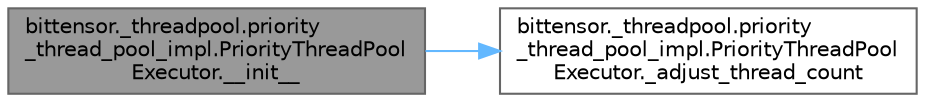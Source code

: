 digraph "bittensor._threadpool.priority_thread_pool_impl.PriorityThreadPoolExecutor.__init__"
{
 // LATEX_PDF_SIZE
  bgcolor="transparent";
  edge [fontname=Helvetica,fontsize=10,labelfontname=Helvetica,labelfontsize=10];
  node [fontname=Helvetica,fontsize=10,shape=box,height=0.2,width=0.4];
  rankdir="LR";
  Node1 [label="bittensor._threadpool.priority\l_thread_pool_impl.PriorityThreadPool\lExecutor.__init__",height=0.2,width=0.4,color="gray40", fillcolor="grey60", style="filled", fontcolor="black",tooltip=" "];
  Node1 -> Node2 [color="steelblue1",style="solid"];
  Node2 [label="bittensor._threadpool.priority\l_thread_pool_impl.PriorityThreadPool\lExecutor._adjust_thread_count",height=0.2,width=0.4,color="grey40", fillcolor="white", style="filled",URL="$classbittensor_1_1__threadpool_1_1priority__thread__pool__impl_1_1_priority_thread_pool_executor.html#ac8ba059f6d2ed49e4d115b94971676c4",tooltip=" "];
}
